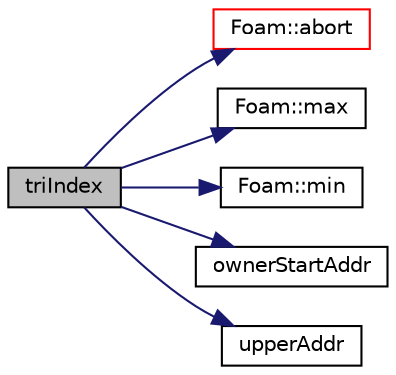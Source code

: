 digraph "triIndex"
{
  bgcolor="transparent";
  edge [fontname="Helvetica",fontsize="10",labelfontname="Helvetica",labelfontsize="10"];
  node [fontname="Helvetica",fontsize="10",shape=record];
  rankdir="LR";
  Node4349 [label="triIndex",height=0.2,width=0.4,color="black", fillcolor="grey75", style="filled", fontcolor="black"];
  Node4349 -> Node4350 [color="midnightblue",fontsize="10",style="solid",fontname="Helvetica"];
  Node4350 [label="Foam::abort",height=0.2,width=0.4,color="red",URL="$a21851.html#a447107a607d03e417307c203fa5fb44b"];
  Node4349 -> Node4395 [color="midnightblue",fontsize="10",style="solid",fontname="Helvetica"];
  Node4395 [label="Foam::max",height=0.2,width=0.4,color="black",URL="$a21851.html#ac993e906cf2774ae77e666bc24e81733"];
  Node4349 -> Node4396 [color="midnightblue",fontsize="10",style="solid",fontname="Helvetica"];
  Node4396 [label="Foam::min",height=0.2,width=0.4,color="black",URL="$a21851.html#a253e112ad2d56d96230ff39ea7f442dc"];
  Node4349 -> Node4397 [color="midnightblue",fontsize="10",style="solid",fontname="Helvetica"];
  Node4397 [label="ownerStartAddr",height=0.2,width=0.4,color="black",URL="$a27897.html#a05940a760e9646268e38d70660fd4627",tooltip="Return owner start addressing. "];
  Node4349 -> Node4398 [color="midnightblue",fontsize="10",style="solid",fontname="Helvetica"];
  Node4398 [label="upperAddr",height=0.2,width=0.4,color="black",URL="$a27897.html#ac0baafb7743d958e9e27804c8c53f1b8",tooltip="Return upper addressing. "];
}
